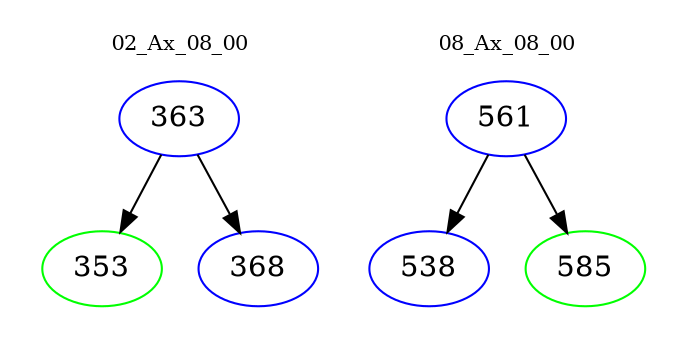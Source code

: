 digraph{
subgraph cluster_0 {
color = white
label = "02_Ax_08_00";
fontsize=10;
T0_363 [label="363", color="blue"]
T0_363 -> T0_353 [color="black"]
T0_353 [label="353", color="green"]
T0_363 -> T0_368 [color="black"]
T0_368 [label="368", color="blue"]
}
subgraph cluster_1 {
color = white
label = "08_Ax_08_00";
fontsize=10;
T1_561 [label="561", color="blue"]
T1_561 -> T1_538 [color="black"]
T1_538 [label="538", color="blue"]
T1_561 -> T1_585 [color="black"]
T1_585 [label="585", color="green"]
}
}
